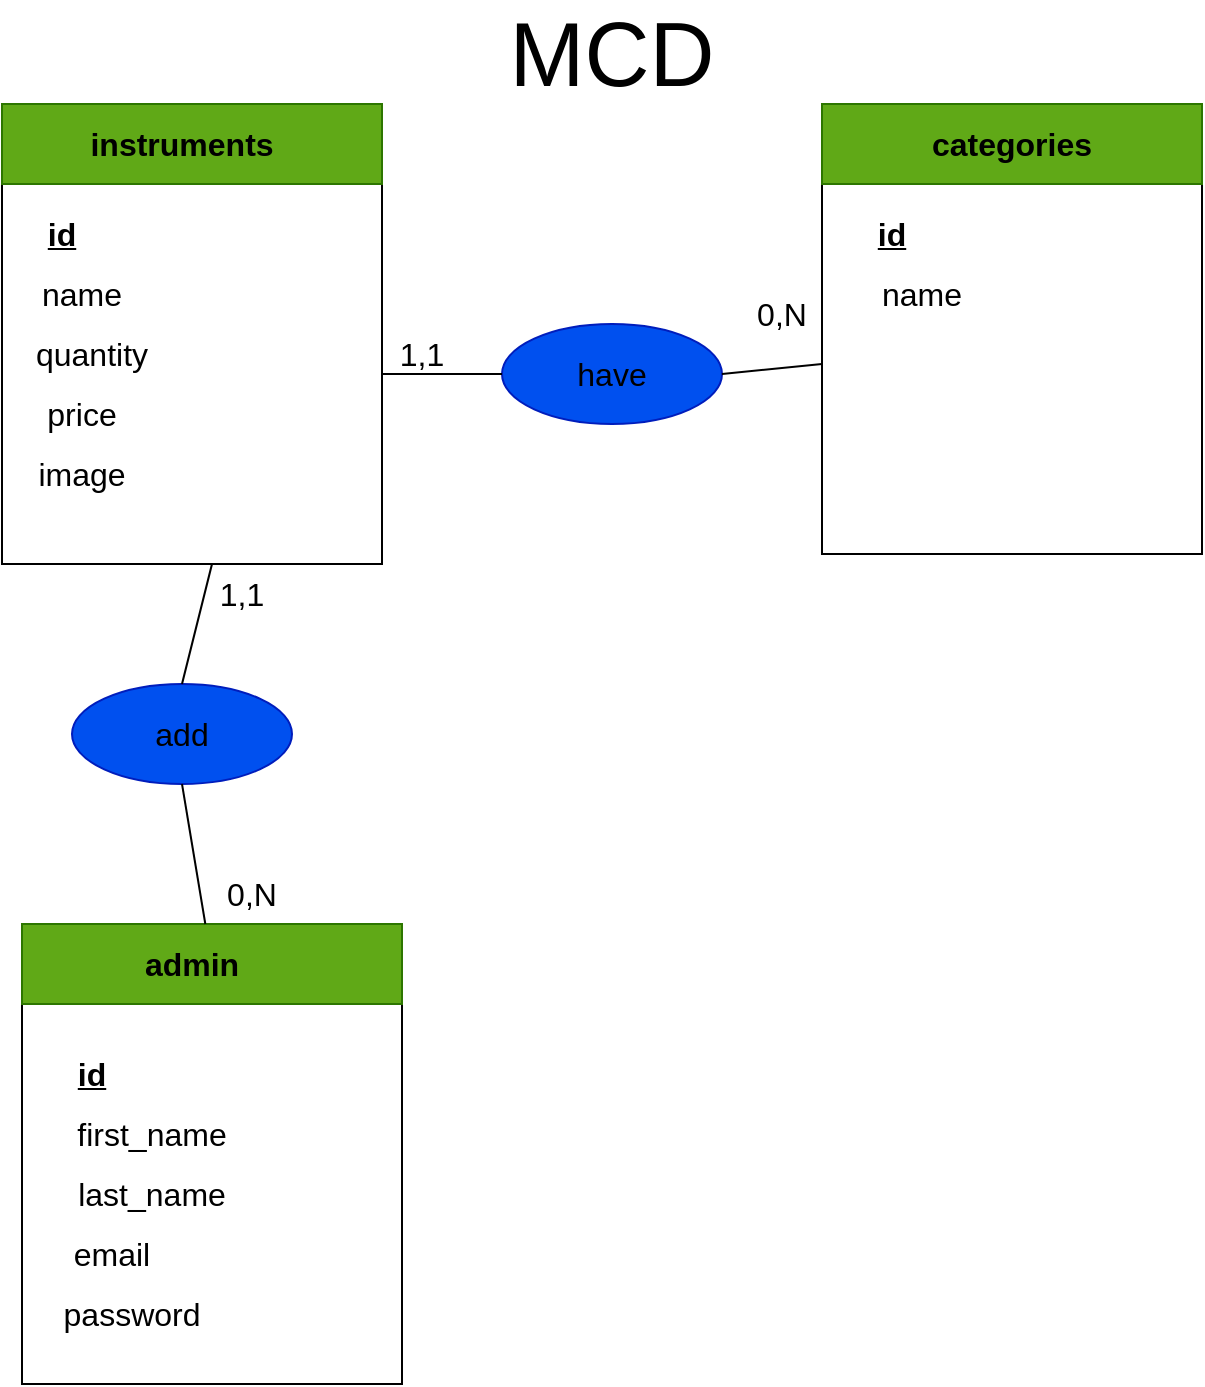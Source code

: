 <mxfile>
    <diagram id="e-wsPEI6k0sBE3bSaXJ6" name="Page-1">
        <mxGraphModel dx="922" dy="717" grid="1" gridSize="10" guides="1" tooltips="1" connect="1" arrows="1" fold="1" page="1" pageScale="1" pageWidth="850" pageHeight="1100" math="0" shadow="0">
            <root>
                <mxCell id="0"/>
                <mxCell id="1" parent="0"/>
                <mxCell id="3" value="" style="whiteSpace=wrap;html=1;aspect=fixed;" parent="1" vertex="1">
                    <mxGeometry x="110" y="230" width="190" height="190" as="geometry"/>
                </mxCell>
                <mxCell id="4" value="" style="rounded=0;whiteSpace=wrap;html=1;fontSize=16;fillColor=#60a917;strokeColor=#2D7600;fontColor=#ffffff;" parent="1" vertex="1">
                    <mxGeometry x="110" y="190" width="190" height="40" as="geometry"/>
                </mxCell>
                <mxCell id="5" value="&lt;b&gt;instruments&lt;/b&gt;" style="text;strokeColor=none;fillColor=none;html=1;align=center;verticalAlign=middle;whiteSpace=wrap;rounded=0;fontSize=16;" parent="1" vertex="1">
                    <mxGeometry x="170" y="195" width="60" height="30" as="geometry"/>
                </mxCell>
                <mxCell id="6" value="&lt;b&gt;&lt;u&gt;id&lt;/u&gt;&lt;/b&gt;" style="text;strokeColor=none;fillColor=none;html=1;align=center;verticalAlign=middle;whiteSpace=wrap;rounded=0;fontSize=16;strokeWidth=6;" parent="1" vertex="1">
                    <mxGeometry x="110" y="240" width="60" height="30" as="geometry"/>
                </mxCell>
                <mxCell id="8" value="quantity" style="text;strokeColor=none;fillColor=none;html=1;align=center;verticalAlign=middle;whiteSpace=wrap;rounded=0;fontSize=16;" parent="1" vertex="1">
                    <mxGeometry x="125" y="300" width="60" height="30" as="geometry"/>
                </mxCell>
                <mxCell id="9" value="price" style="text;strokeColor=none;fillColor=none;html=1;align=center;verticalAlign=middle;whiteSpace=wrap;rounded=0;fontSize=16;" parent="1" vertex="1">
                    <mxGeometry x="120" y="330" width="60" height="30" as="geometry"/>
                </mxCell>
                <mxCell id="10" value="" style="whiteSpace=wrap;html=1;aspect=fixed;" parent="1" vertex="1">
                    <mxGeometry x="520" y="225" width="190" height="190" as="geometry"/>
                </mxCell>
                <mxCell id="11" value="" style="rounded=0;whiteSpace=wrap;html=1;fontSize=16;fillColor=#60a917;strokeColor=#2D7600;fontColor=#ffffff;" parent="1" vertex="1">
                    <mxGeometry x="520" y="190" width="190" height="40" as="geometry"/>
                </mxCell>
                <mxCell id="12" value="&lt;b&gt;categories&lt;/b&gt;" style="text;strokeColor=none;fillColor=none;html=1;align=center;verticalAlign=middle;whiteSpace=wrap;rounded=0;fontSize=16;gradientColor=default;" parent="1" vertex="1">
                    <mxGeometry x="585" y="195" width="60" height="30" as="geometry"/>
                </mxCell>
                <mxCell id="13" value="name" style="text;strokeColor=none;fillColor=none;html=1;align=center;verticalAlign=middle;whiteSpace=wrap;rounded=0;fontSize=16;" parent="1" vertex="1">
                    <mxGeometry x="120" y="270" width="60" height="30" as="geometry"/>
                </mxCell>
                <mxCell id="14" value="&lt;u&gt;&lt;b&gt;id&lt;/b&gt;&lt;/u&gt;" style="text;strokeColor=none;fillColor=none;html=1;align=center;verticalAlign=middle;whiteSpace=wrap;rounded=0;fontSize=16;" parent="1" vertex="1">
                    <mxGeometry x="525" y="240" width="60" height="30" as="geometry"/>
                </mxCell>
                <mxCell id="15" value="name" style="text;strokeColor=none;fillColor=none;html=1;align=center;verticalAlign=middle;whiteSpace=wrap;rounded=0;fontSize=16;" parent="1" vertex="1">
                    <mxGeometry x="540" y="270" width="60" height="30" as="geometry"/>
                </mxCell>
                <mxCell id="17" value="" style="ellipse;whiteSpace=wrap;html=1;fontSize=16;fillColor=#0050ef;strokeColor=#001DBC;fontColor=#ffffff;" parent="1" vertex="1">
                    <mxGeometry x="360" y="300" width="110" height="50" as="geometry"/>
                </mxCell>
                <mxCell id="18" value="have" style="text;strokeColor=none;fillColor=none;html=1;align=center;verticalAlign=middle;whiteSpace=wrap;rounded=0;fontSize=16;" parent="1" vertex="1">
                    <mxGeometry x="385" y="310" width="60" height="30" as="geometry"/>
                </mxCell>
                <mxCell id="19" value="1,1" style="text;strokeColor=none;fillColor=none;html=1;align=center;verticalAlign=middle;whiteSpace=wrap;rounded=0;fontSize=16;" parent="1" vertex="1">
                    <mxGeometry x="290" y="300" width="60" height="30" as="geometry"/>
                </mxCell>
                <mxCell id="20" value="0,N" style="text;strokeColor=none;fillColor=none;html=1;align=center;verticalAlign=middle;whiteSpace=wrap;rounded=0;fontSize=16;" parent="1" vertex="1">
                    <mxGeometry x="470" y="280" width="60" height="30" as="geometry"/>
                </mxCell>
                <mxCell id="21" value="" style="whiteSpace=wrap;html=1;aspect=fixed;" parent="1" vertex="1">
                    <mxGeometry x="120" y="640" width="190" height="190" as="geometry"/>
                </mxCell>
                <mxCell id="22" value="" style="rounded=0;whiteSpace=wrap;html=1;fontSize=16;fillColor=#60a917;strokeColor=#2D7600;fontColor=#ffffff;" parent="1" vertex="1">
                    <mxGeometry x="120" y="600" width="190" height="40" as="geometry"/>
                </mxCell>
                <mxCell id="24" value="&lt;b&gt;admin&lt;/b&gt;" style="text;strokeColor=none;fillColor=none;html=1;align=center;verticalAlign=middle;whiteSpace=wrap;rounded=0;fontSize=16;" parent="1" vertex="1">
                    <mxGeometry x="175" y="605" width="60" height="30" as="geometry"/>
                </mxCell>
                <mxCell id="25" value="&lt;b style=&quot;&quot;&gt;&lt;u style=&quot;&quot;&gt;id&lt;/u&gt;&lt;/b&gt;" style="text;strokeColor=none;fillColor=none;html=1;align=center;verticalAlign=middle;whiteSpace=wrap;rounded=0;fontSize=16;" parent="1" vertex="1">
                    <mxGeometry x="125" y="660" width="60" height="30" as="geometry"/>
                </mxCell>
                <mxCell id="26" value="first_name" style="text;strokeColor=none;fillColor=none;html=1;align=center;verticalAlign=middle;whiteSpace=wrap;rounded=0;fontSize=16;" parent="1" vertex="1">
                    <mxGeometry x="155" y="690" width="60" height="30" as="geometry"/>
                </mxCell>
                <mxCell id="27" value="last_name" style="text;strokeColor=none;fillColor=none;html=1;align=center;verticalAlign=middle;whiteSpace=wrap;rounded=0;fontSize=16;" parent="1" vertex="1">
                    <mxGeometry x="155" y="720" width="60" height="30" as="geometry"/>
                </mxCell>
                <mxCell id="28" value="email" style="text;strokeColor=none;fillColor=none;html=1;align=center;verticalAlign=middle;whiteSpace=wrap;rounded=0;fontSize=16;" parent="1" vertex="1">
                    <mxGeometry x="135" y="750" width="60" height="30" as="geometry"/>
                </mxCell>
                <mxCell id="29" value="password" style="text;strokeColor=none;fillColor=none;html=1;align=center;verticalAlign=middle;whiteSpace=wrap;rounded=0;fontSize=16;" parent="1" vertex="1">
                    <mxGeometry x="145" y="780" width="60" height="30" as="geometry"/>
                </mxCell>
                <mxCell id="31" value="" style="ellipse;whiteSpace=wrap;html=1;fontSize=16;fillColor=#0050ef;strokeColor=#001DBC;fontColor=#ffffff;" parent="1" vertex="1">
                    <mxGeometry x="145" y="480" width="110" height="50" as="geometry"/>
                </mxCell>
                <mxCell id="32" value="add" style="text;strokeColor=none;fillColor=none;html=1;align=center;verticalAlign=middle;whiteSpace=wrap;rounded=0;fontSize=16;" parent="1" vertex="1">
                    <mxGeometry x="170" y="490" width="60" height="30" as="geometry"/>
                </mxCell>
                <mxCell id="33" value="0,N" style="text;strokeColor=none;fillColor=none;html=1;align=center;verticalAlign=middle;whiteSpace=wrap;rounded=0;fontSize=16;" parent="1" vertex="1">
                    <mxGeometry x="205" y="570" width="60" height="30" as="geometry"/>
                </mxCell>
                <mxCell id="34" value="1,1" style="text;strokeColor=none;fillColor=none;html=1;align=center;verticalAlign=middle;whiteSpace=wrap;rounded=0;fontSize=16;" parent="1" vertex="1">
                    <mxGeometry x="200" y="420" width="60" height="30" as="geometry"/>
                </mxCell>
                <mxCell id="35" value="&lt;font style=&quot;font-size: 45px;&quot;&gt;MCD&lt;/font&gt;" style="text;html=1;strokeColor=none;fillColor=none;align=center;verticalAlign=middle;whiteSpace=wrap;rounded=0;strokeWidth=6;" parent="1" vertex="1">
                    <mxGeometry x="385" y="150" width="60" height="30" as="geometry"/>
                </mxCell>
                <mxCell id="36" value="image" style="text;strokeColor=none;fillColor=none;html=1;align=center;verticalAlign=middle;whiteSpace=wrap;rounded=0;fontSize=16;" parent="1" vertex="1">
                    <mxGeometry x="120" y="360" width="60" height="30" as="geometry"/>
                </mxCell>
                <mxCell id="37" value="" style="endArrow=none;html=1;entryX=0.25;entryY=0;entryDx=0;entryDy=0;exitX=0.5;exitY=0;exitDx=0;exitDy=0;" edge="1" parent="1" source="31" target="34">
                    <mxGeometry width="50" height="50" relative="1" as="geometry">
                        <mxPoint x="130" y="500" as="sourcePoint"/>
                        <mxPoint x="180" y="450" as="targetPoint"/>
                    </mxGeometry>
                </mxCell>
                <mxCell id="38" value="" style="endArrow=none;html=1;entryX=0.5;entryY=1;entryDx=0;entryDy=0;" edge="1" parent="1" source="22" target="31">
                    <mxGeometry width="50" height="50" relative="1" as="geometry">
                        <mxPoint x="130" y="500" as="sourcePoint"/>
                        <mxPoint x="180" y="450" as="targetPoint"/>
                    </mxGeometry>
                </mxCell>
                <mxCell id="39" value="" style="endArrow=none;html=1;exitX=1;exitY=0.5;exitDx=0;exitDy=0;entryX=0;entryY=0.5;entryDx=0;entryDy=0;" edge="1" parent="1" source="17" target="10">
                    <mxGeometry width="50" height="50" relative="1" as="geometry">
                        <mxPoint x="450" y="340" as="sourcePoint"/>
                        <mxPoint x="500" y="290" as="targetPoint"/>
                    </mxGeometry>
                </mxCell>
                <mxCell id="40" value="" style="endArrow=none;html=1;entryX=0;entryY=0.5;entryDx=0;entryDy=0;" edge="1" parent="1" source="3" target="17">
                    <mxGeometry width="50" height="50" relative="1" as="geometry">
                        <mxPoint x="300" y="350" as="sourcePoint"/>
                        <mxPoint x="350" y="300" as="targetPoint"/>
                    </mxGeometry>
                </mxCell>
            </root>
        </mxGraphModel>
    </diagram>
</mxfile>